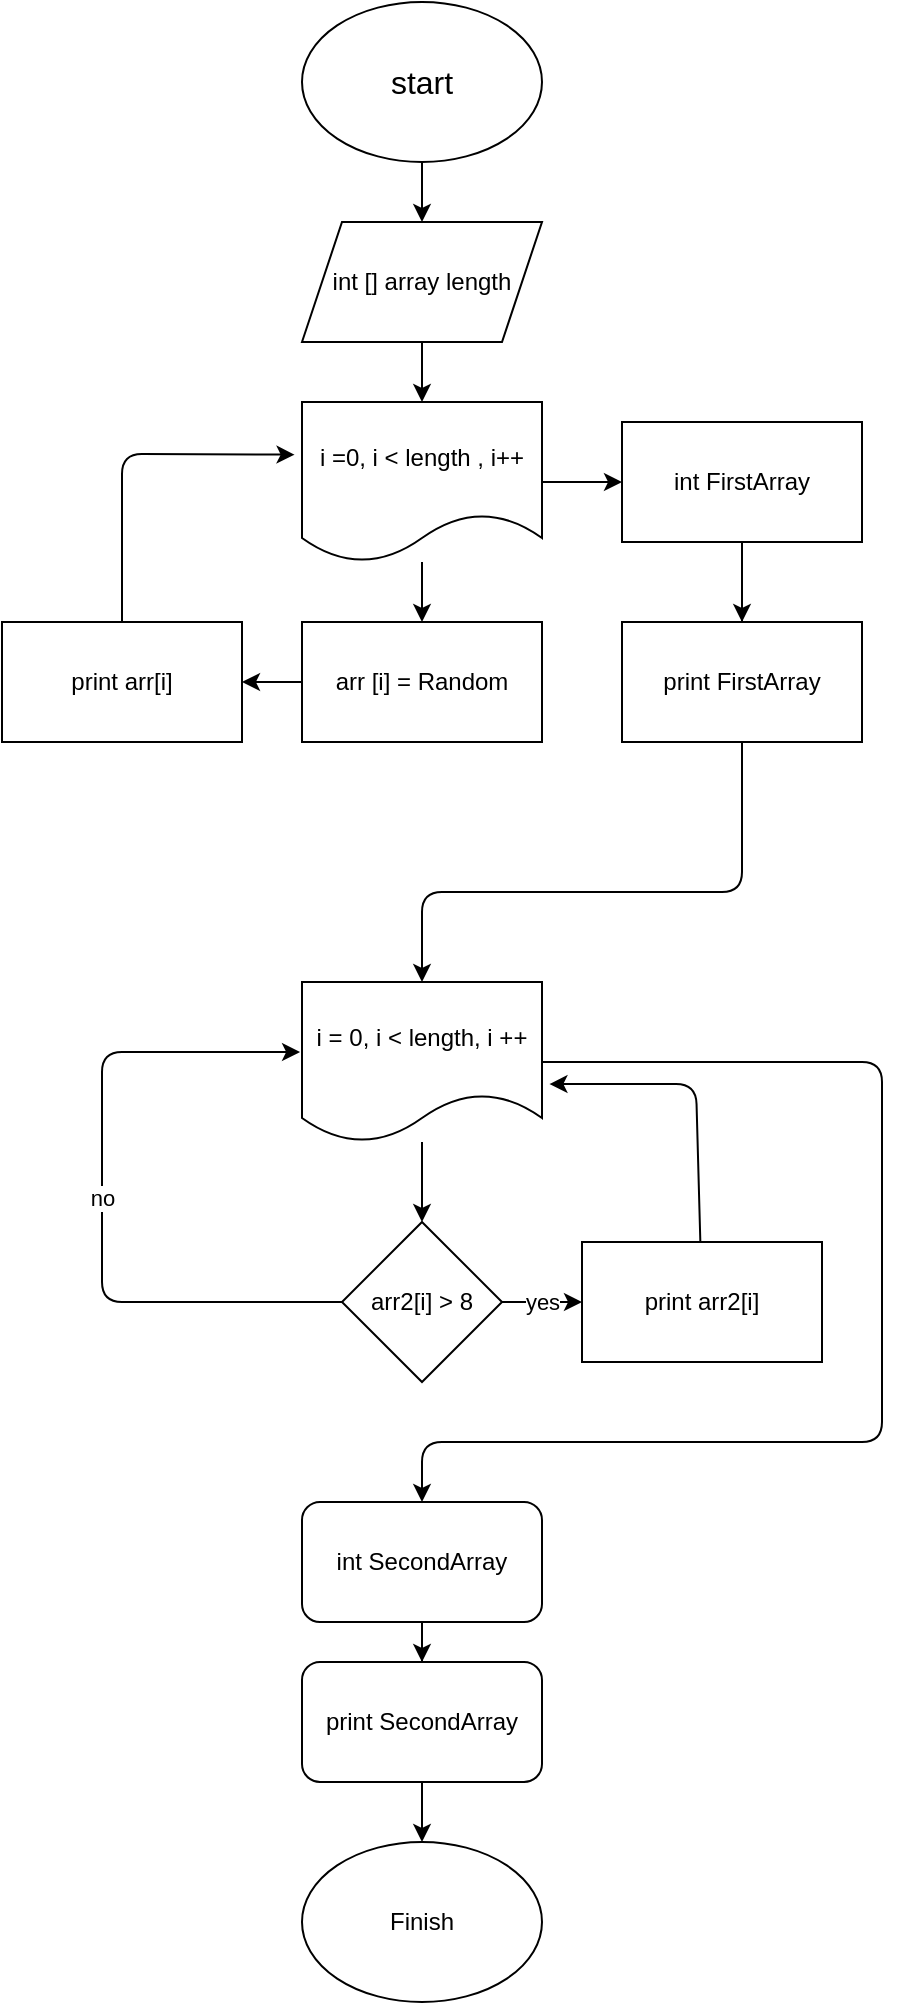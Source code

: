<mxfile>
    <diagram id="2Cx33pJUaD9Ha-G-_pXL" name="Страница 1">
        <mxGraphModel dx="563" dy="319" grid="1" gridSize="10" guides="1" tooltips="1" connect="1" arrows="1" fold="1" page="1" pageScale="1" pageWidth="827" pageHeight="1169" math="0" shadow="0">
            <root>
                <mxCell id="0"/>
                <mxCell id="1" parent="0"/>
                <mxCell id="5" style="edgeStyle=none;html=1;entryX=0.5;entryY=0;entryDx=0;entryDy=0;" edge="1" parent="1" source="3" target="4">
                    <mxGeometry relative="1" as="geometry"/>
                </mxCell>
                <mxCell id="3" value="start" style="ellipse;whiteSpace=wrap;html=1;fontSize=16;" vertex="1" parent="1">
                    <mxGeometry x="320" y="20" width="120" height="80" as="geometry"/>
                </mxCell>
                <mxCell id="7" style="edgeStyle=none;html=1;entryX=0.5;entryY=0;entryDx=0;entryDy=0;" edge="1" parent="1" source="4" target="6">
                    <mxGeometry relative="1" as="geometry"/>
                </mxCell>
                <mxCell id="4" value="int [] array length" style="shape=parallelogram;perimeter=parallelogramPerimeter;whiteSpace=wrap;html=1;fixedSize=1;" vertex="1" parent="1">
                    <mxGeometry x="320" y="130" width="120" height="60" as="geometry"/>
                </mxCell>
                <mxCell id="9" style="edgeStyle=none;html=1;entryX=0.5;entryY=0;entryDx=0;entryDy=0;" edge="1" parent="1" source="6" target="8">
                    <mxGeometry relative="1" as="geometry"/>
                </mxCell>
                <mxCell id="16" style="edgeStyle=none;html=1;" edge="1" parent="1" source="6" target="15">
                    <mxGeometry relative="1" as="geometry"/>
                </mxCell>
                <mxCell id="6" value="i =0, i &amp;lt; length , i++" style="shape=document;whiteSpace=wrap;html=1;boundedLbl=1;" vertex="1" parent="1">
                    <mxGeometry x="320" y="220" width="120" height="80" as="geometry"/>
                </mxCell>
                <mxCell id="11" style="edgeStyle=none;html=1;entryX=1;entryY=0.5;entryDx=0;entryDy=0;" edge="1" parent="1" source="8" target="10">
                    <mxGeometry relative="1" as="geometry"/>
                </mxCell>
                <mxCell id="8" value="arr [i] = Random" style="rounded=0;whiteSpace=wrap;html=1;" vertex="1" parent="1">
                    <mxGeometry x="320" y="330" width="120" height="60" as="geometry"/>
                </mxCell>
                <mxCell id="12" style="edgeStyle=none;html=1;entryX=-0.031;entryY=0.329;entryDx=0;entryDy=0;entryPerimeter=0;" edge="1" parent="1" source="10" target="6">
                    <mxGeometry relative="1" as="geometry">
                        <Array as="points">
                            <mxPoint x="230" y="246"/>
                        </Array>
                    </mxGeometry>
                </mxCell>
                <mxCell id="10" value="print arr[i]" style="rounded=0;whiteSpace=wrap;html=1;" vertex="1" parent="1">
                    <mxGeometry x="170" y="330" width="120" height="60" as="geometry"/>
                </mxCell>
                <mxCell id="18" style="edgeStyle=none;html=1;entryX=0.5;entryY=0;entryDx=0;entryDy=0;" edge="1" parent="1" source="15" target="17">
                    <mxGeometry relative="1" as="geometry">
                        <mxPoint x="450" y="530" as="targetPoint"/>
                        <Array as="points">
                            <mxPoint x="540" y="465"/>
                            <mxPoint x="380" y="465"/>
                        </Array>
                    </mxGeometry>
                </mxCell>
                <mxCell id="33" style="edgeStyle=none;html=1;entryX=0.5;entryY=0;entryDx=0;entryDy=0;" edge="1" parent="1" source="15" target="32">
                    <mxGeometry relative="1" as="geometry"/>
                </mxCell>
                <mxCell id="15" value="int FirstArray" style="rounded=0;whiteSpace=wrap;html=1;" vertex="1" parent="1">
                    <mxGeometry x="480" y="230" width="120" height="60" as="geometry"/>
                </mxCell>
                <mxCell id="22" style="edgeStyle=none;html=1;entryX=0.5;entryY=0;entryDx=0;entryDy=0;" edge="1" parent="1" source="17" target="21">
                    <mxGeometry relative="1" as="geometry"/>
                </mxCell>
                <mxCell id="29" style="edgeStyle=none;html=1;entryX=0.5;entryY=0;entryDx=0;entryDy=0;" edge="1" parent="1" source="17" target="28">
                    <mxGeometry relative="1" as="geometry">
                        <Array as="points">
                            <mxPoint x="610" y="550"/>
                            <mxPoint x="610" y="740"/>
                            <mxPoint x="380" y="740"/>
                        </Array>
                    </mxGeometry>
                </mxCell>
                <mxCell id="17" value="i = 0, i &amp;lt; length, i ++" style="shape=document;whiteSpace=wrap;html=1;boundedLbl=1;" vertex="1" parent="1">
                    <mxGeometry x="320" y="510" width="120" height="80" as="geometry"/>
                </mxCell>
                <mxCell id="25" value="yes" style="edgeStyle=none;html=1;" edge="1" parent="1" source="21" target="23">
                    <mxGeometry relative="1" as="geometry">
                        <Array as="points">
                            <mxPoint x="440" y="670"/>
                        </Array>
                    </mxGeometry>
                </mxCell>
                <mxCell id="26" value="no" style="edgeStyle=none;html=1;entryX=-0.008;entryY=0.438;entryDx=0;entryDy=0;entryPerimeter=0;" edge="1" parent="1" source="21" target="17">
                    <mxGeometry relative="1" as="geometry">
                        <Array as="points">
                            <mxPoint x="220" y="670"/>
                            <mxPoint x="220" y="545"/>
                        </Array>
                    </mxGeometry>
                </mxCell>
                <mxCell id="21" value="arr2[i] &amp;gt; 8" style="rhombus;whiteSpace=wrap;html=1;" vertex="1" parent="1">
                    <mxGeometry x="340" y="630" width="80" height="80" as="geometry"/>
                </mxCell>
                <mxCell id="27" style="edgeStyle=none;html=1;entryX=1.031;entryY=0.638;entryDx=0;entryDy=0;entryPerimeter=0;" edge="1" parent="1" source="23" target="17">
                    <mxGeometry relative="1" as="geometry">
                        <Array as="points">
                            <mxPoint x="517" y="561"/>
                        </Array>
                    </mxGeometry>
                </mxCell>
                <mxCell id="23" value="&lt;span&gt;print arr2[i]&lt;/span&gt;" style="rounded=0;whiteSpace=wrap;html=1;" vertex="1" parent="1">
                    <mxGeometry x="460" y="640" width="120" height="60" as="geometry"/>
                </mxCell>
                <mxCell id="31" style="edgeStyle=none;html=1;entryX=0.5;entryY=0;entryDx=0;entryDy=0;" edge="1" parent="1" source="28" target="30">
                    <mxGeometry relative="1" as="geometry"/>
                </mxCell>
                <mxCell id="35" style="edgeStyle=none;html=1;" edge="1" parent="1" source="28">
                    <mxGeometry relative="1" as="geometry">
                        <mxPoint x="380" y="850" as="targetPoint"/>
                    </mxGeometry>
                </mxCell>
                <mxCell id="28" value="int SecondArray" style="rounded=1;whiteSpace=wrap;html=1;" vertex="1" parent="1">
                    <mxGeometry x="320" y="770" width="120" height="60" as="geometry"/>
                </mxCell>
                <mxCell id="30" value="Finish" style="ellipse;whiteSpace=wrap;html=1;" vertex="1" parent="1">
                    <mxGeometry x="320" y="940" width="120" height="80" as="geometry"/>
                </mxCell>
                <mxCell id="32" value="print FirstArray" style="rounded=0;whiteSpace=wrap;html=1;" vertex="1" parent="1">
                    <mxGeometry x="480" y="330" width="120" height="60" as="geometry"/>
                </mxCell>
                <mxCell id="34" value="print SecondArray" style="rounded=1;whiteSpace=wrap;html=1;" vertex="1" parent="1">
                    <mxGeometry x="320" y="850" width="120" height="60" as="geometry"/>
                </mxCell>
            </root>
        </mxGraphModel>
    </diagram>
</mxfile>